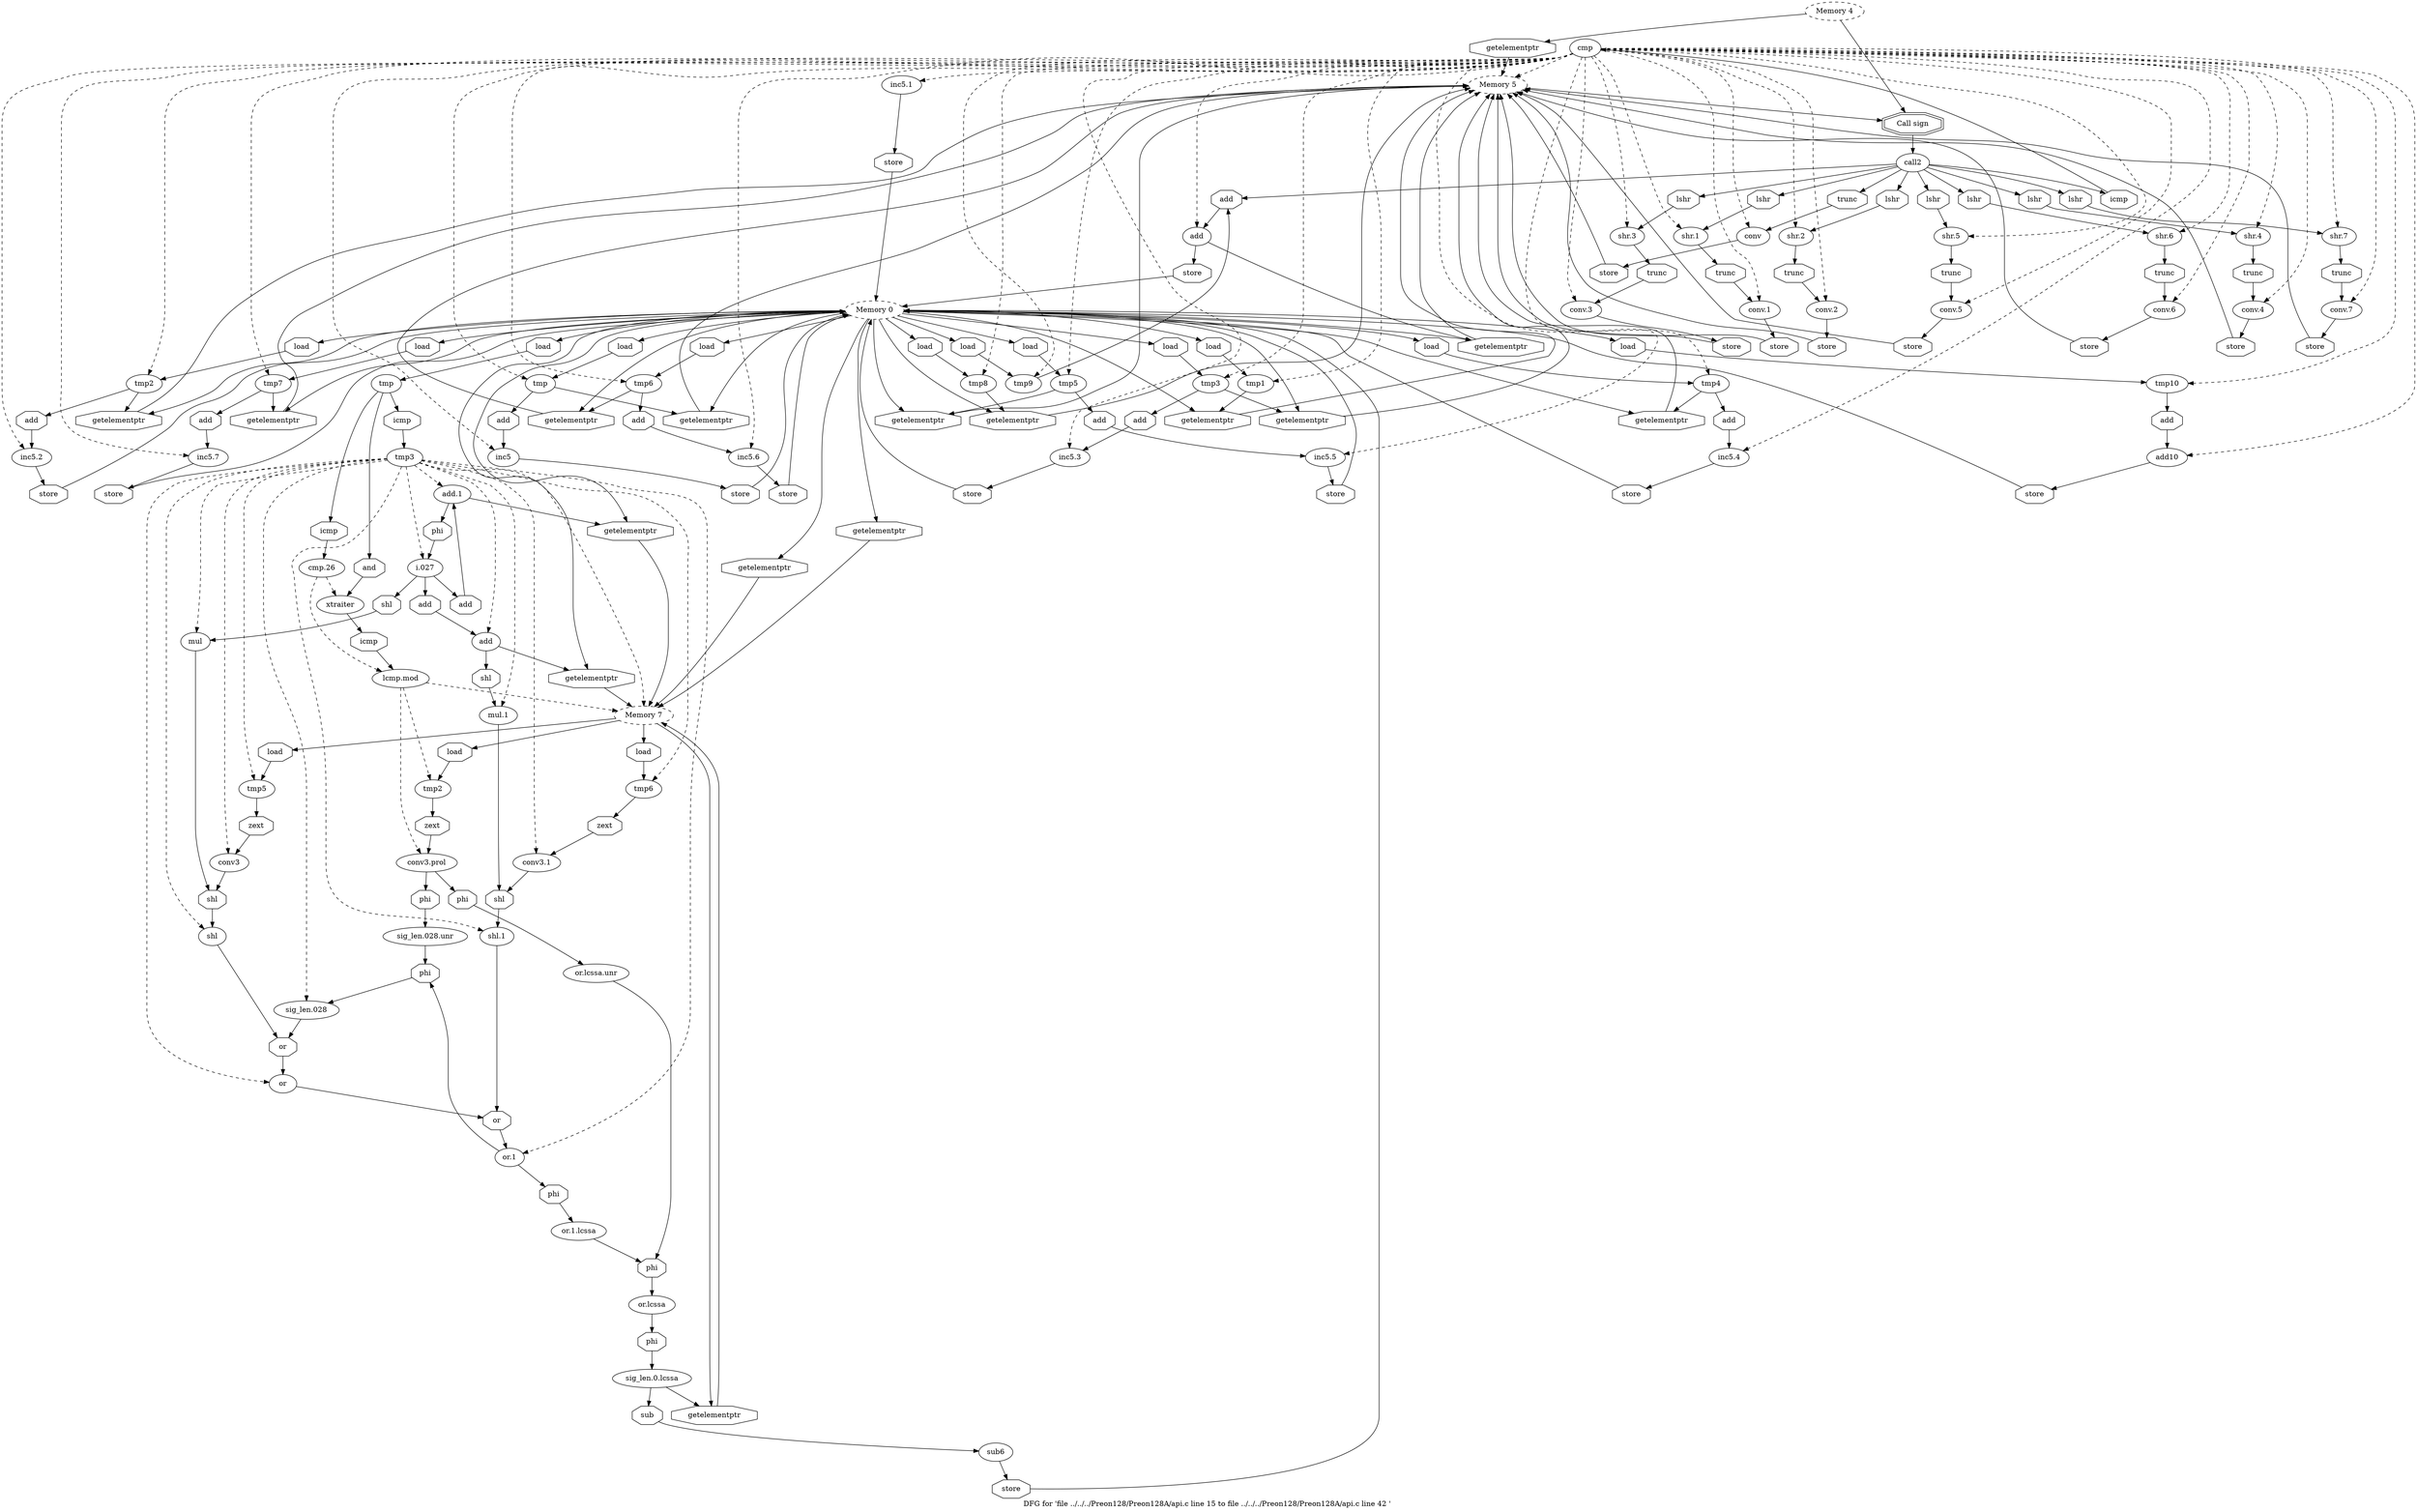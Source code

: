 digraph "DFG for 'file ../../../Preon128/Preon128A/api.c line 15 to file ../../../Preon128/Preon128A/api.c line 42 '  "{
label="DFG for 'file ../../../Preon128/Preon128A/api.c line 15 to file ../../../Preon128/Preon128A/api.c line 42 ' ";
node_658[shape=ellipse,style=solid,label="cmp"]
node_653[shape=ellipse,style=dashed,label="Memory 5"]
"node_658"->"node_653" [style=dashed]
node_679[shape=ellipse,style=solid,label="shr.2"]
"node_658"->"node_679" [style=dashed]
node_681[shape=ellipse,style=solid,label="conv.2"]
"node_658"->"node_681" [style=dashed]
node_683[shape=ellipse,style=solid,label="tmp2"]
"node_658"->"node_683" [style=dashed]
node_685[shape=ellipse,style=solid,label="inc5.2"]
"node_658"->"node_685" [style=dashed]
node_690[shape=ellipse,style=solid,label="shr.3"]
"node_658"->"node_690" [style=dashed]
node_692[shape=ellipse,style=solid,label="conv.3"]
"node_658"->"node_692" [style=dashed]
node_669[shape=ellipse,style=solid,label="shr.1"]
"node_658"->"node_669" [style=dashed]
node_671[shape=ellipse,style=solid,label="conv.1"]
"node_658"->"node_671" [style=dashed]
node_673[shape=ellipse,style=solid,label="tmp1"]
"node_658"->"node_673" [style=dashed]
node_675[shape=ellipse,style=solid,label="inc5.1"]
"node_658"->"node_675" [style=dashed]
node_708[shape=ellipse,style=solid,label="inc5.4"]
"node_658"->"node_708" [style=dashed]
node_713[shape=ellipse,style=solid,label="shr.5"]
"node_658"->"node_713" [style=dashed]
node_715[shape=ellipse,style=solid,label="conv.5"]
"node_658"->"node_715" [style=dashed]
node_717[shape=ellipse,style=solid,label="tmp5"]
"node_658"->"node_717" [style=dashed]
node_719[shape=ellipse,style=solid,label="inc5.5"]
"node_658"->"node_719" [style=dashed]
node_724[shape=ellipse,style=solid,label="shr.6"]
"node_658"->"node_724" [style=dashed]
node_726[shape=ellipse,style=solid,label="conv.6"]
"node_658"->"node_726" [style=dashed]
node_728[shape=ellipse,style=solid,label="tmp6"]
"node_658"->"node_728" [style=dashed]
node_730[shape=ellipse,style=solid,label="inc5.6"]
"node_658"->"node_730" [style=dashed]
node_695[shape=ellipse,style=solid,label="tmp3"]
"node_658"->"node_695" [style=dashed]
node_697[shape=ellipse,style=solid,label="inc5.3"]
"node_658"->"node_697" [style=dashed]
node_702[shape=ellipse,style=solid,label="shr.4"]
"node_658"->"node_702" [style=dashed]
node_704[shape=ellipse,style=solid,label="conv.4"]
"node_658"->"node_704" [style=dashed]
node_706[shape=ellipse,style=solid,label="tmp4"]
"node_658"->"node_706" [style=dashed]
node_735[shape=ellipse,style=solid,label="shr.7"]
"node_658"->"node_735" [style=dashed]
node_737[shape=ellipse,style=solid,label="conv.7"]
"node_658"->"node_737" [style=dashed]
node_739[shape=ellipse,style=solid,label="tmp7"]
"node_658"->"node_739" [style=dashed]
node_741[shape=ellipse,style=solid,label="inc5.7"]
"node_658"->"node_741" [style=dashed]
node_746[shape=ellipse,style=solid,label="tmp8"]
"node_658"->"node_746" [style=dashed]
node_749[shape=ellipse,style=solid,label="tmp9"]
"node_658"->"node_749" [style=dashed]
node_751[shape=ellipse,style=solid,label="add"]
"node_658"->"node_751" [style=dashed]
node_755[shape=ellipse,style=solid,label="tmp10"]
"node_658"->"node_755" [style=dashed]
node_757[shape=ellipse,style=solid,label="add10"]
"node_658"->"node_757" [style=dashed]
node_660[shape=ellipse,style=solid,label="conv"]
"node_658"->"node_660" [style=dashed]
node_662[shape=ellipse,style=solid,label="tmp"]
"node_658"->"node_662" [style=dashed]
node_664[shape=ellipse,style=solid,label="inc5"]
"node_658"->"node_664" [style=dashed]
node_657[shape=doubleoctagon,style=solid,label="Call sign"]
node_656[shape=ellipse,style=solid,label="call2"]
"node_657"->"node_656"
node_680[shape=octagon,style=solid,label="lshr"]
"node_656"->"node_680"
node_691[shape=octagon,style=solid,label="lshr"]
"node_656"->"node_691"
node_670[shape=octagon,style=solid,label="lshr"]
"node_656"->"node_670"
node_714[shape=octagon,style=solid,label="lshr"]
"node_656"->"node_714"
node_725[shape=octagon,style=solid,label="lshr"]
"node_656"->"node_725"
node_703[shape=octagon,style=solid,label="lshr"]
"node_656"->"node_703"
node_736[shape=octagon,style=solid,label="lshr"]
"node_656"->"node_736"
node_752[shape=octagon,style=solid,label="add"]
"node_656"->"node_752"
node_659[shape=octagon,style=solid,label="icmp"]
"node_656"->"node_659"
node_661[shape=octagon,style=solid,label="trunc"]
"node_656"->"node_661"
node_655[shape=ellipse,style=dashed,label="Memory 4"]
"node_655"->"node_657"
node_654[shape=octagon,style=solid,label="getelementptr"]
"node_655"->"node_654"
"node_654"->"node_653"
"node_653"->"node_657"
node_652[shape=ellipse,style=dashed,label="Memory 0"]
node_684[shape=octagon,style=solid,label="load"]
"node_652"->"node_684"
node_688[shape=octagon,style=solid,label="getelementptr"]
"node_652"->"node_688"
node_667[shape=octagon,style=solid,label="getelementptr"]
"node_652"->"node_667"
node_674[shape=octagon,style=solid,label="load"]
"node_652"->"node_674"
node_677[shape=octagon,style=solid,label="getelementptr"]
"node_652"->"node_677"
node_711[shape=octagon,style=solid,label="getelementptr"]
"node_652"->"node_711"
node_718[shape=octagon,style=solid,label="load"]
"node_652"->"node_718"
node_722[shape=octagon,style=solid,label="getelementptr"]
"node_652"->"node_722"
node_729[shape=octagon,style=solid,label="load"]
"node_652"->"node_729"
node_733[shape=octagon,style=solid,label="getelementptr"]
"node_652"->"node_733"
node_696[shape=octagon,style=solid,label="load"]
"node_652"->"node_696"
node_700[shape=octagon,style=solid,label="getelementptr"]
"node_652"->"node_700"
node_707[shape=octagon,style=solid,label="load"]
"node_652"->"node_707"
node_740[shape=octagon,style=solid,label="load"]
"node_652"->"node_740"
node_744[shape=octagon,style=solid,label="getelementptr"]
"node_652"->"node_744"
node_747[shape=octagon,style=solid,label="load"]
"node_652"->"node_747"
node_748[shape=octagon,style=solid,label="getelementptr"]
"node_652"->"node_748"
node_750[shape=octagon,style=solid,label="load"]
"node_652"->"node_750"
node_754[shape=octagon,style=solid,label="getelementptr"]
"node_652"->"node_754"
node_756[shape=octagon,style=solid,label="load"]
"node_652"->"node_756"
node_760[shape=octagon,style=solid,label="load"]
"node_652"->"node_760"
node_768[shape=octagon,style=solid,label="getelementptr"]
"node_652"->"node_768"
node_789[shape=octagon,style=solid,label="getelementptr"]
"node_652"->"node_789"
node_806[shape=octagon,style=solid,label="getelementptr"]
"node_652"->"node_806"
node_815[shape=octagon,style=solid,label="getelementptr"]
"node_652"->"node_815"
node_663[shape=octagon,style=solid,label="load"]
"node_652"->"node_663"
node_682[shape=octagon,style=solid,label="trunc"]
"node_679"->"node_682"
"node_680"->"node_679"
node_689[shape=octagon,style=solid,label="store"]
"node_681"->"node_689"
"node_682"->"node_681"
node_686[shape=octagon,style=solid,label="add"]
"node_683"->"node_686"
"node_683"->"node_688"
"node_684"->"node_683"
node_687[shape=octagon,style=solid,label="store"]
"node_685"->"node_687"
"node_686"->"node_685"
"node_687"->"node_652"
"node_688"->"node_653"
"node_689"->"node_653"
node_693[shape=octagon,style=solid,label="trunc"]
"node_690"->"node_693"
"node_691"->"node_690"
node_701[shape=octagon,style=solid,label="store"]
"node_692"->"node_701"
"node_667"->"node_653"
node_668[shape=octagon,style=solid,label="store"]
"node_668"->"node_653"
node_672[shape=octagon,style=solid,label="trunc"]
"node_669"->"node_672"
"node_670"->"node_669"
node_678[shape=octagon,style=solid,label="store"]
"node_671"->"node_678"
"node_672"->"node_671"
"node_673"->"node_677"
"node_674"->"node_673"
node_676[shape=octagon,style=solid,label="store"]
"node_675"->"node_676"
"node_676"->"node_652"
"node_677"->"node_653"
"node_678"->"node_653"
node_710[shape=octagon,style=solid,label="store"]
"node_708"->"node_710"
node_709[shape=octagon,style=solid,label="add"]
"node_709"->"node_708"
"node_710"->"node_652"
"node_711"->"node_653"
node_712[shape=octagon,style=solid,label="store"]
"node_712"->"node_653"
node_716[shape=octagon,style=solid,label="trunc"]
"node_713"->"node_716"
"node_714"->"node_713"
node_723[shape=octagon,style=solid,label="store"]
"node_715"->"node_723"
"node_716"->"node_715"
node_720[shape=octagon,style=solid,label="add"]
"node_717"->"node_720"
"node_717"->"node_722"
"node_718"->"node_717"
node_721[shape=octagon,style=solid,label="store"]
"node_719"->"node_721"
"node_720"->"node_719"
"node_721"->"node_652"
"node_722"->"node_653"
"node_723"->"node_653"
node_727[shape=octagon,style=solid,label="trunc"]
"node_724"->"node_727"
"node_725"->"node_724"
node_734[shape=octagon,style=solid,label="store"]
"node_726"->"node_734"
"node_727"->"node_726"
node_731[shape=octagon,style=solid,label="add"]
"node_728"->"node_731"
"node_728"->"node_733"
"node_729"->"node_728"
node_732[shape=octagon,style=solid,label="store"]
"node_730"->"node_732"
"node_731"->"node_730"
"node_732"->"node_652"
"node_733"->"node_653"
"node_693"->"node_692"
node_694[shape=octagon,style=solid,label="store"]
"node_694"->"node_652"
node_698[shape=octagon,style=solid,label="add"]
"node_695"->"node_698"
"node_695"->"node_700"
"node_696"->"node_695"
node_699[shape=octagon,style=solid,label="store"]
"node_697"->"node_699"
"node_698"->"node_697"
"node_699"->"node_652"
"node_700"->"node_653"
"node_701"->"node_653"
node_705[shape=octagon,style=solid,label="trunc"]
"node_702"->"node_705"
"node_703"->"node_702"
"node_704"->"node_712"
"node_705"->"node_704"
"node_706"->"node_709"
"node_706"->"node_711"
"node_707"->"node_706"
"node_734"->"node_653"
node_738[shape=octagon,style=solid,label="trunc"]
"node_735"->"node_738"
"node_736"->"node_735"
node_745[shape=octagon,style=solid,label="store"]
"node_737"->"node_745"
"node_738"->"node_737"
node_742[shape=octagon,style=solid,label="add"]
"node_739"->"node_742"
"node_739"->"node_744"
"node_740"->"node_739"
node_743[shape=octagon,style=solid,label="store"]
"node_741"->"node_743"
"node_742"->"node_741"
"node_743"->"node_652"
"node_744"->"node_653"
"node_745"->"node_653"
"node_746"->"node_748"
"node_747"->"node_746"
"node_748"->"node_653"
"node_749"->"node_752"
"node_750"->"node_749"
node_753[shape=octagon,style=solid,label="store"]
"node_751"->"node_753"
"node_751"->"node_754"
"node_752"->"node_751"
"node_753"->"node_652"
"node_754"->"node_653"
node_758[shape=octagon,style=solid,label="add"]
"node_755"->"node_758"
"node_756"->"node_755"
"node_757"->"node_694"
"node_758"->"node_757"
node_759[shape=ellipse,style=solid,label="tmp"]
node_762[shape=octagon,style=solid,label="icmp"]
"node_759"->"node_762"
node_764[shape=octagon,style=solid,label="and"]
"node_759"->"node_764"
node_778[shape=octagon,style=solid,label="icmp"]
"node_759"->"node_778"
"node_760"->"node_759"
node_761[shape=ellipse,style=solid,label="cmp.26"]
node_763[shape=ellipse,style=solid,label="xtraiter"]
"node_761"->"node_763" [style=dashed]
node_765[shape=ellipse,style=solid,label="lcmp.mod"]
"node_761"->"node_765" [style=dashed]
"node_762"->"node_761"
node_766[shape=octagon,style=solid,label="icmp"]
"node_763"->"node_766"
"node_764"->"node_763"
node_767[shape=ellipse,style=dashed,label="Memory 7"]
"node_765"->"node_767" [style=dashed]
node_769[shape=ellipse,style=solid,label="tmp2"]
"node_765"->"node_769" [style=dashed]
node_771[shape=ellipse,style=solid,label="conv3.prol"]
"node_765"->"node_771" [style=dashed]
"node_766"->"node_765"
node_770[shape=octagon,style=solid,label="load"]
"node_767"->"node_770"
node_788[shape=octagon,style=solid,label="load"]
"node_767"->"node_788"
node_805[shape=octagon,style=solid,label="load"]
"node_767"->"node_805"
node_819[shape=octagon,style=solid,label="getelementptr"]
"node_767"->"node_819"
"node_768"->"node_767"
node_772[shape=octagon,style=solid,label="zext"]
"node_769"->"node_772"
"node_770"->"node_769"
node_774[shape=octagon,style=solid,label="phi"]
"node_771"->"node_774"
node_776[shape=octagon,style=solid,label="phi"]
"node_771"->"node_776"
"node_772"->"node_771"
node_773[shape=ellipse,style=solid,label="or.lcssa.unr"]
node_812[shape=octagon,style=solid,label="phi"]
"node_773"->"node_812"
"node_774"->"node_773"
node_775[shape=ellipse,style=solid,label="sig_len.028.unr"]
node_810[shape=octagon,style=solid,label="phi"]
"node_775"->"node_810"
"node_776"->"node_775"
node_777[shape=ellipse,style=solid,label="tmp3"]
"node_777"->"node_767" [style=dashed]
node_781[shape=ellipse,style=solid,label="or.1"]
"node_777"->"node_781" [style=dashed]
node_783[shape=ellipse,style=solid,label="shl.1"]
"node_777"->"node_783" [style=dashed]
node_785[shape=ellipse,style=solid,label="conv3.1"]
"node_777"->"node_785" [style=dashed]
node_787[shape=ellipse,style=solid,label="tmp6"]
"node_777"->"node_787" [style=dashed]
node_790[shape=ellipse,style=solid,label="add.1"]
"node_777"->"node_790" [style=dashed]
node_792[shape=ellipse,style=solid,label="i.027"]
"node_777"->"node_792" [style=dashed]
node_794[shape=ellipse,style=solid,label="mul.1"]
"node_777"->"node_794" [style=dashed]
node_796[shape=ellipse,style=solid,label="add"]
"node_777"->"node_796" [style=dashed]
node_798[shape=ellipse,style=solid,label="or"]
"node_777"->"node_798" [style=dashed]
node_800[shape=ellipse,style=solid,label="shl"]
"node_777"->"node_800" [style=dashed]
node_802[shape=ellipse,style=solid,label="conv3"]
"node_777"->"node_802" [style=dashed]
node_804[shape=ellipse,style=solid,label="tmp5"]
"node_777"->"node_804" [style=dashed]
node_807[shape=ellipse,style=solid,label="mul"]
"node_777"->"node_807" [style=dashed]
node_809[shape=ellipse,style=solid,label="sig_len.028"]
"node_777"->"node_809" [style=dashed]
"node_778"->"node_777"
node_779[shape=ellipse,style=solid,label="or.1.lcssa"]
"node_779"->"node_812"
node_780[shape=octagon,style=solid,label="phi"]
"node_780"->"node_779"
"node_781"->"node_780"
"node_781"->"node_810"
node_782[shape=octagon,style=solid,label="or"]
"node_782"->"node_781"
"node_783"->"node_782"
node_784[shape=octagon,style=solid,label="shl"]
"node_784"->"node_783"
"node_785"->"node_784"
node_786[shape=octagon,style=solid,label="zext"]
"node_786"->"node_785"
"node_787"->"node_786"
"node_788"->"node_787"
"node_789"->"node_767"
"node_790"->"node_789"
node_793[shape=octagon,style=solid,label="phi"]
"node_790"->"node_793"
node_791[shape=octagon,style=solid,label="add"]
"node_791"->"node_790"
"node_792"->"node_791"
node_797[shape=octagon,style=solid,label="add"]
"node_792"->"node_797"
node_808[shape=octagon,style=solid,label="shl"]
"node_792"->"node_808"
"node_793"->"node_792"
"node_794"->"node_784"
node_795[shape=octagon,style=solid,label="shl"]
"node_795"->"node_794"
"node_796"->"node_795"
"node_796"->"node_806"
"node_797"->"node_796"
"node_798"->"node_782"
node_799[shape=octagon,style=solid,label="or"]
"node_799"->"node_798"
"node_800"->"node_799"
node_801[shape=octagon,style=solid,label="shl"]
"node_801"->"node_800"
"node_802"->"node_801"
node_803[shape=octagon,style=solid,label="zext"]
"node_803"->"node_802"
"node_804"->"node_803"
"node_805"->"node_804"
"node_806"->"node_767"
"node_807"->"node_801"
"node_808"->"node_807"
"node_809"->"node_799"
"node_810"->"node_809"
node_811[shape=ellipse,style=solid,label="or.lcssa"]
node_814[shape=octagon,style=solid,label="phi"]
"node_811"->"node_814"
"node_812"->"node_811"
node_813[shape=ellipse,style=solid,label="sig_len.0.lcssa"]
node_817[shape=octagon,style=solid,label="sub"]
"node_813"->"node_817"
"node_813"->"node_819"
"node_814"->"node_813"
"node_815"->"node_767"
node_816[shape=ellipse,style=solid,label="sub6"]
node_818[shape=octagon,style=solid,label="store"]
"node_816"->"node_818"
"node_817"->"node_816"
"node_818"->"node_652"
"node_819"->"node_767"
"node_659"->"node_658"
"node_660"->"node_668"
"node_661"->"node_660"
"node_662"->"node_667"
node_665[shape=octagon,style=solid,label="add"]
"node_662"->"node_665"
"node_663"->"node_662"
node_666[shape=octagon,style=solid,label="store"]
"node_664"->"node_666"
"node_665"->"node_664"
"node_666"->"node_652"
}


